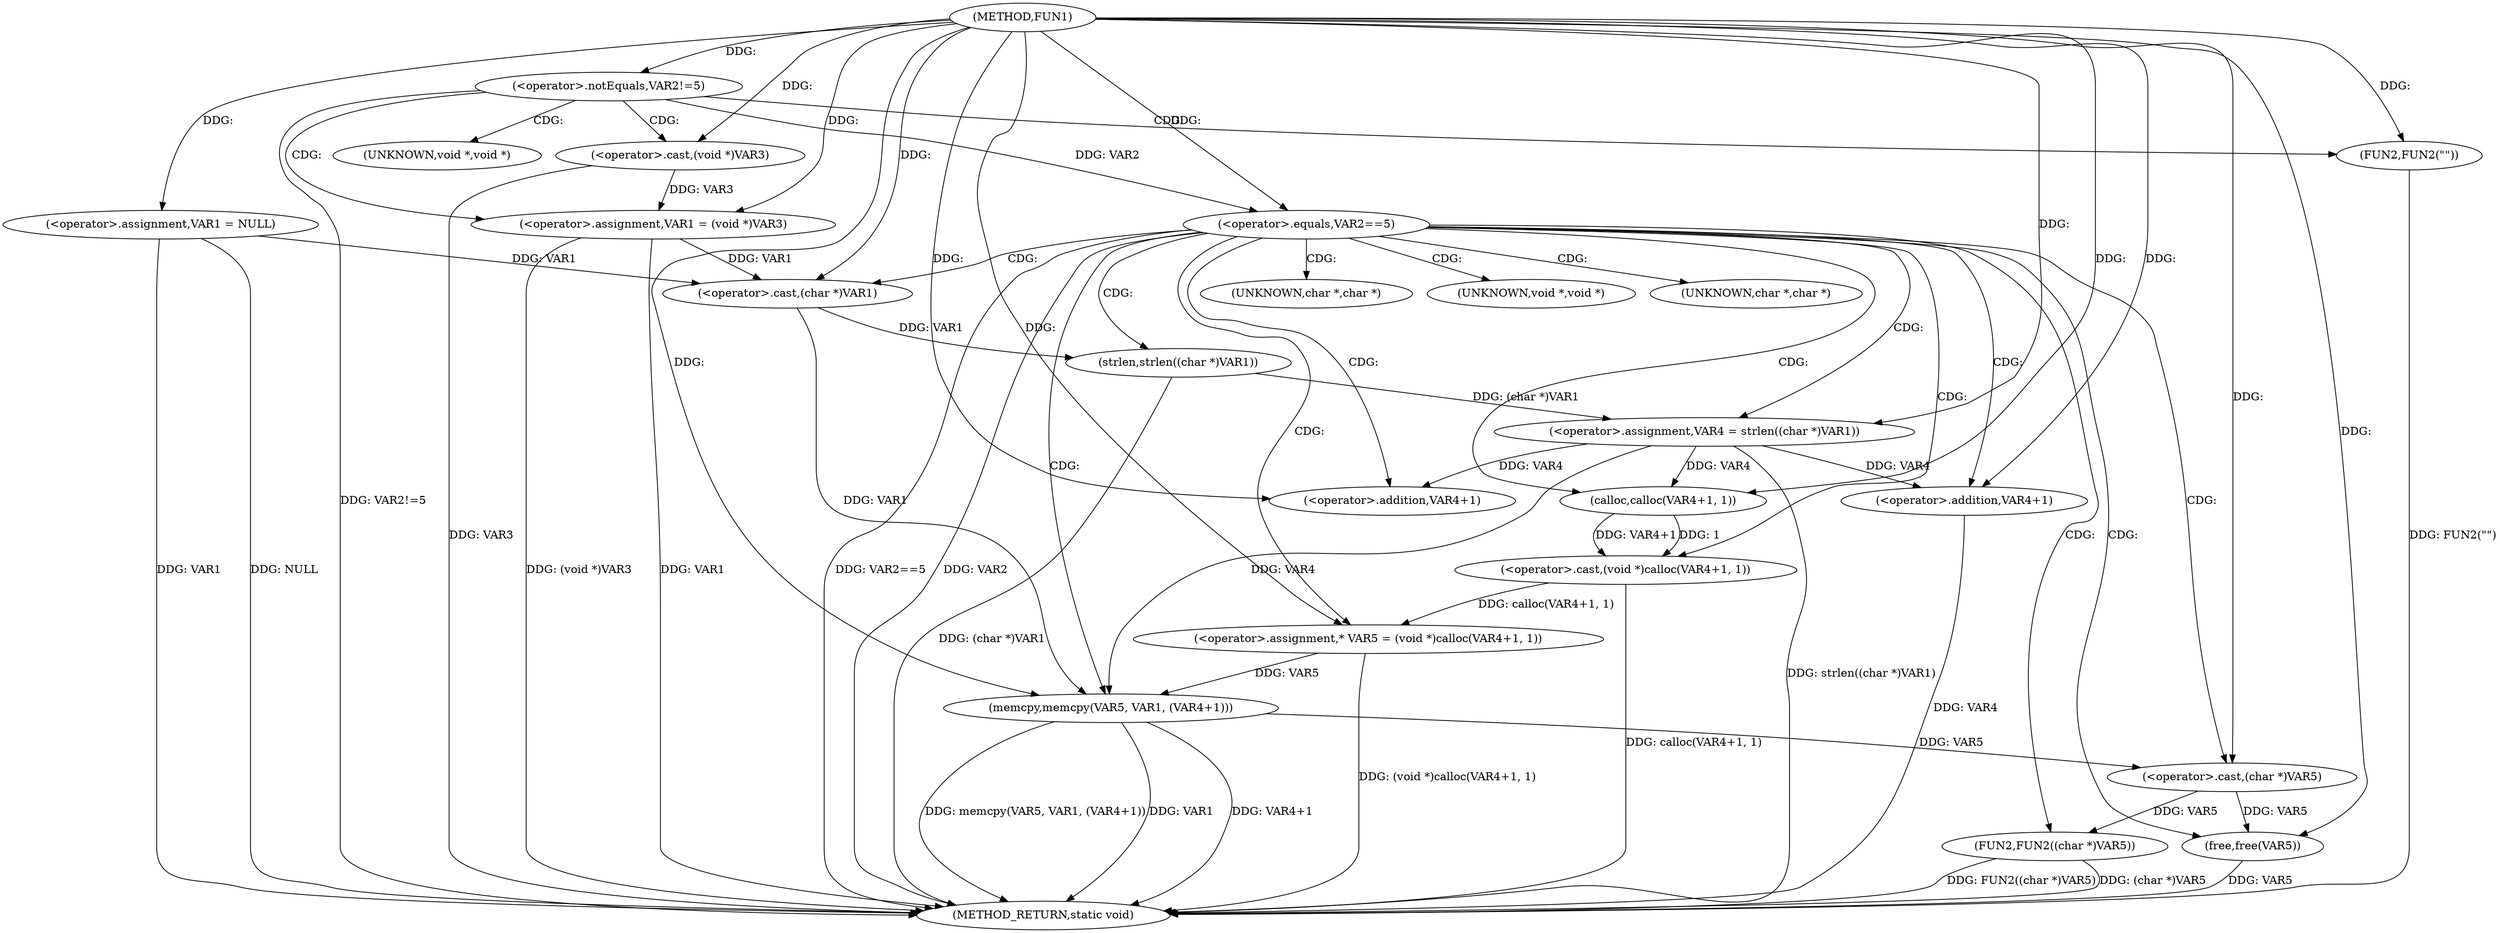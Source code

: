 digraph FUN1 {  
"1000100" [label = "(METHOD,FUN1)" ]
"1000155" [label = "(METHOD_RETURN,static void)" ]
"1000103" [label = "(<operator>.assignment,VAR1 = NULL)" ]
"1000107" [label = "(<operator>.notEquals,VAR2!=5)" ]
"1000111" [label = "(FUN2,FUN2(\"\"))" ]
"1000115" [label = "(<operator>.assignment,VAR1 = (void *)VAR3)" ]
"1000117" [label = "(<operator>.cast,(void *)VAR3)" ]
"1000121" [label = "(<operator>.equals,VAR2==5)" ]
"1000127" [label = "(<operator>.assignment,VAR4 = strlen((char *)VAR1))" ]
"1000129" [label = "(strlen,strlen((char *)VAR1))" ]
"1000130" [label = "(<operator>.cast,(char *)VAR1)" ]
"1000134" [label = "(<operator>.assignment,* VAR5 = (void *)calloc(VAR4+1, 1))" ]
"1000136" [label = "(<operator>.cast,(void *)calloc(VAR4+1, 1))" ]
"1000138" [label = "(calloc,calloc(VAR4+1, 1))" ]
"1000139" [label = "(<operator>.addition,VAR4+1)" ]
"1000143" [label = "(memcpy,memcpy(VAR5, VAR1, (VAR4+1)))" ]
"1000146" [label = "(<operator>.addition,VAR4+1)" ]
"1000149" [label = "(FUN2,FUN2((char *)VAR5))" ]
"1000150" [label = "(<operator>.cast,(char *)VAR5)" ]
"1000153" [label = "(free,free(VAR5))" ]
"1000118" [label = "(UNKNOWN,void *,void *)" ]
"1000131" [label = "(UNKNOWN,char *,char *)" ]
"1000137" [label = "(UNKNOWN,void *,void *)" ]
"1000151" [label = "(UNKNOWN,char *,char *)" ]
  "1000115" -> "1000155"  [ label = "DDG: (void *)VAR3"] 
  "1000129" -> "1000155"  [ label = "DDG: (char *)VAR1"] 
  "1000107" -> "1000155"  [ label = "DDG: VAR2!=5"] 
  "1000103" -> "1000155"  [ label = "DDG: VAR1"] 
  "1000103" -> "1000155"  [ label = "DDG: NULL"] 
  "1000149" -> "1000155"  [ label = "DDG: FUN2((char *)VAR5)"] 
  "1000153" -> "1000155"  [ label = "DDG: VAR5"] 
  "1000149" -> "1000155"  [ label = "DDG: (char *)VAR5"] 
  "1000136" -> "1000155"  [ label = "DDG: calloc(VAR4+1, 1)"] 
  "1000117" -> "1000155"  [ label = "DDG: VAR3"] 
  "1000143" -> "1000155"  [ label = "DDG: VAR4+1"] 
  "1000127" -> "1000155"  [ label = "DDG: strlen((char *)VAR1)"] 
  "1000121" -> "1000155"  [ label = "DDG: VAR2==5"] 
  "1000143" -> "1000155"  [ label = "DDG: memcpy(VAR5, VAR1, (VAR4+1))"] 
  "1000134" -> "1000155"  [ label = "DDG: (void *)calloc(VAR4+1, 1)"] 
  "1000121" -> "1000155"  [ label = "DDG: VAR2"] 
  "1000143" -> "1000155"  [ label = "DDG: VAR1"] 
  "1000146" -> "1000155"  [ label = "DDG: VAR4"] 
  "1000111" -> "1000155"  [ label = "DDG: FUN2(\"\")"] 
  "1000115" -> "1000155"  [ label = "DDG: VAR1"] 
  "1000100" -> "1000103"  [ label = "DDG: "] 
  "1000100" -> "1000107"  [ label = "DDG: "] 
  "1000100" -> "1000111"  [ label = "DDG: "] 
  "1000117" -> "1000115"  [ label = "DDG: VAR3"] 
  "1000100" -> "1000115"  [ label = "DDG: "] 
  "1000100" -> "1000117"  [ label = "DDG: "] 
  "1000107" -> "1000121"  [ label = "DDG: VAR2"] 
  "1000100" -> "1000121"  [ label = "DDG: "] 
  "1000129" -> "1000127"  [ label = "DDG: (char *)VAR1"] 
  "1000100" -> "1000127"  [ label = "DDG: "] 
  "1000130" -> "1000129"  [ label = "DDG: VAR1"] 
  "1000103" -> "1000130"  [ label = "DDG: VAR1"] 
  "1000115" -> "1000130"  [ label = "DDG: VAR1"] 
  "1000100" -> "1000130"  [ label = "DDG: "] 
  "1000136" -> "1000134"  [ label = "DDG: calloc(VAR4+1, 1)"] 
  "1000100" -> "1000134"  [ label = "DDG: "] 
  "1000138" -> "1000136"  [ label = "DDG: VAR4+1"] 
  "1000138" -> "1000136"  [ label = "DDG: 1"] 
  "1000127" -> "1000138"  [ label = "DDG: VAR4"] 
  "1000100" -> "1000138"  [ label = "DDG: "] 
  "1000127" -> "1000139"  [ label = "DDG: VAR4"] 
  "1000100" -> "1000139"  [ label = "DDG: "] 
  "1000134" -> "1000143"  [ label = "DDG: VAR5"] 
  "1000100" -> "1000143"  [ label = "DDG: "] 
  "1000130" -> "1000143"  [ label = "DDG: VAR1"] 
  "1000127" -> "1000143"  [ label = "DDG: VAR4"] 
  "1000100" -> "1000146"  [ label = "DDG: "] 
  "1000127" -> "1000146"  [ label = "DDG: VAR4"] 
  "1000150" -> "1000149"  [ label = "DDG: VAR5"] 
  "1000143" -> "1000150"  [ label = "DDG: VAR5"] 
  "1000100" -> "1000150"  [ label = "DDG: "] 
  "1000150" -> "1000153"  [ label = "DDG: VAR5"] 
  "1000100" -> "1000153"  [ label = "DDG: "] 
  "1000107" -> "1000117"  [ label = "CDG: "] 
  "1000107" -> "1000111"  [ label = "CDG: "] 
  "1000107" -> "1000115"  [ label = "CDG: "] 
  "1000107" -> "1000118"  [ label = "CDG: "] 
  "1000121" -> "1000153"  [ label = "CDG: "] 
  "1000121" -> "1000131"  [ label = "CDG: "] 
  "1000121" -> "1000143"  [ label = "CDG: "] 
  "1000121" -> "1000127"  [ label = "CDG: "] 
  "1000121" -> "1000137"  [ label = "CDG: "] 
  "1000121" -> "1000129"  [ label = "CDG: "] 
  "1000121" -> "1000151"  [ label = "CDG: "] 
  "1000121" -> "1000130"  [ label = "CDG: "] 
  "1000121" -> "1000150"  [ label = "CDG: "] 
  "1000121" -> "1000139"  [ label = "CDG: "] 
  "1000121" -> "1000146"  [ label = "CDG: "] 
  "1000121" -> "1000136"  [ label = "CDG: "] 
  "1000121" -> "1000149"  [ label = "CDG: "] 
  "1000121" -> "1000138"  [ label = "CDG: "] 
  "1000121" -> "1000134"  [ label = "CDG: "] 
}
